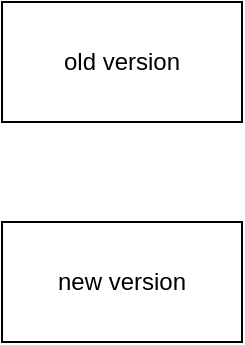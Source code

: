 <mxfile version="20.8.20" type="github">
  <diagram name="第 1 页" id="FSKlGtTsH522FjazQGcl">
    <mxGraphModel dx="1387" dy="771" grid="1" gridSize="10" guides="1" tooltips="1" connect="1" arrows="1" fold="1" page="1" pageScale="1" pageWidth="827" pageHeight="1169" math="0" shadow="0">
      <root>
        <mxCell id="0" />
        <mxCell id="1" parent="0" />
        <mxCell id="W3TsjmSP8yidc31Mez7C-1" value="old version" style="rounded=0;whiteSpace=wrap;html=1;" parent="1" vertex="1">
          <mxGeometry x="40" y="160" width="120" height="60" as="geometry" />
        </mxCell>
        <mxCell id="62e_ieIp5sAlq_wwUeCY-1" value="new version" style="rounded=0;whiteSpace=wrap;html=1;" vertex="1" parent="1">
          <mxGeometry x="40" y="270" width="120" height="60" as="geometry" />
        </mxCell>
      </root>
    </mxGraphModel>
  </diagram>
</mxfile>
